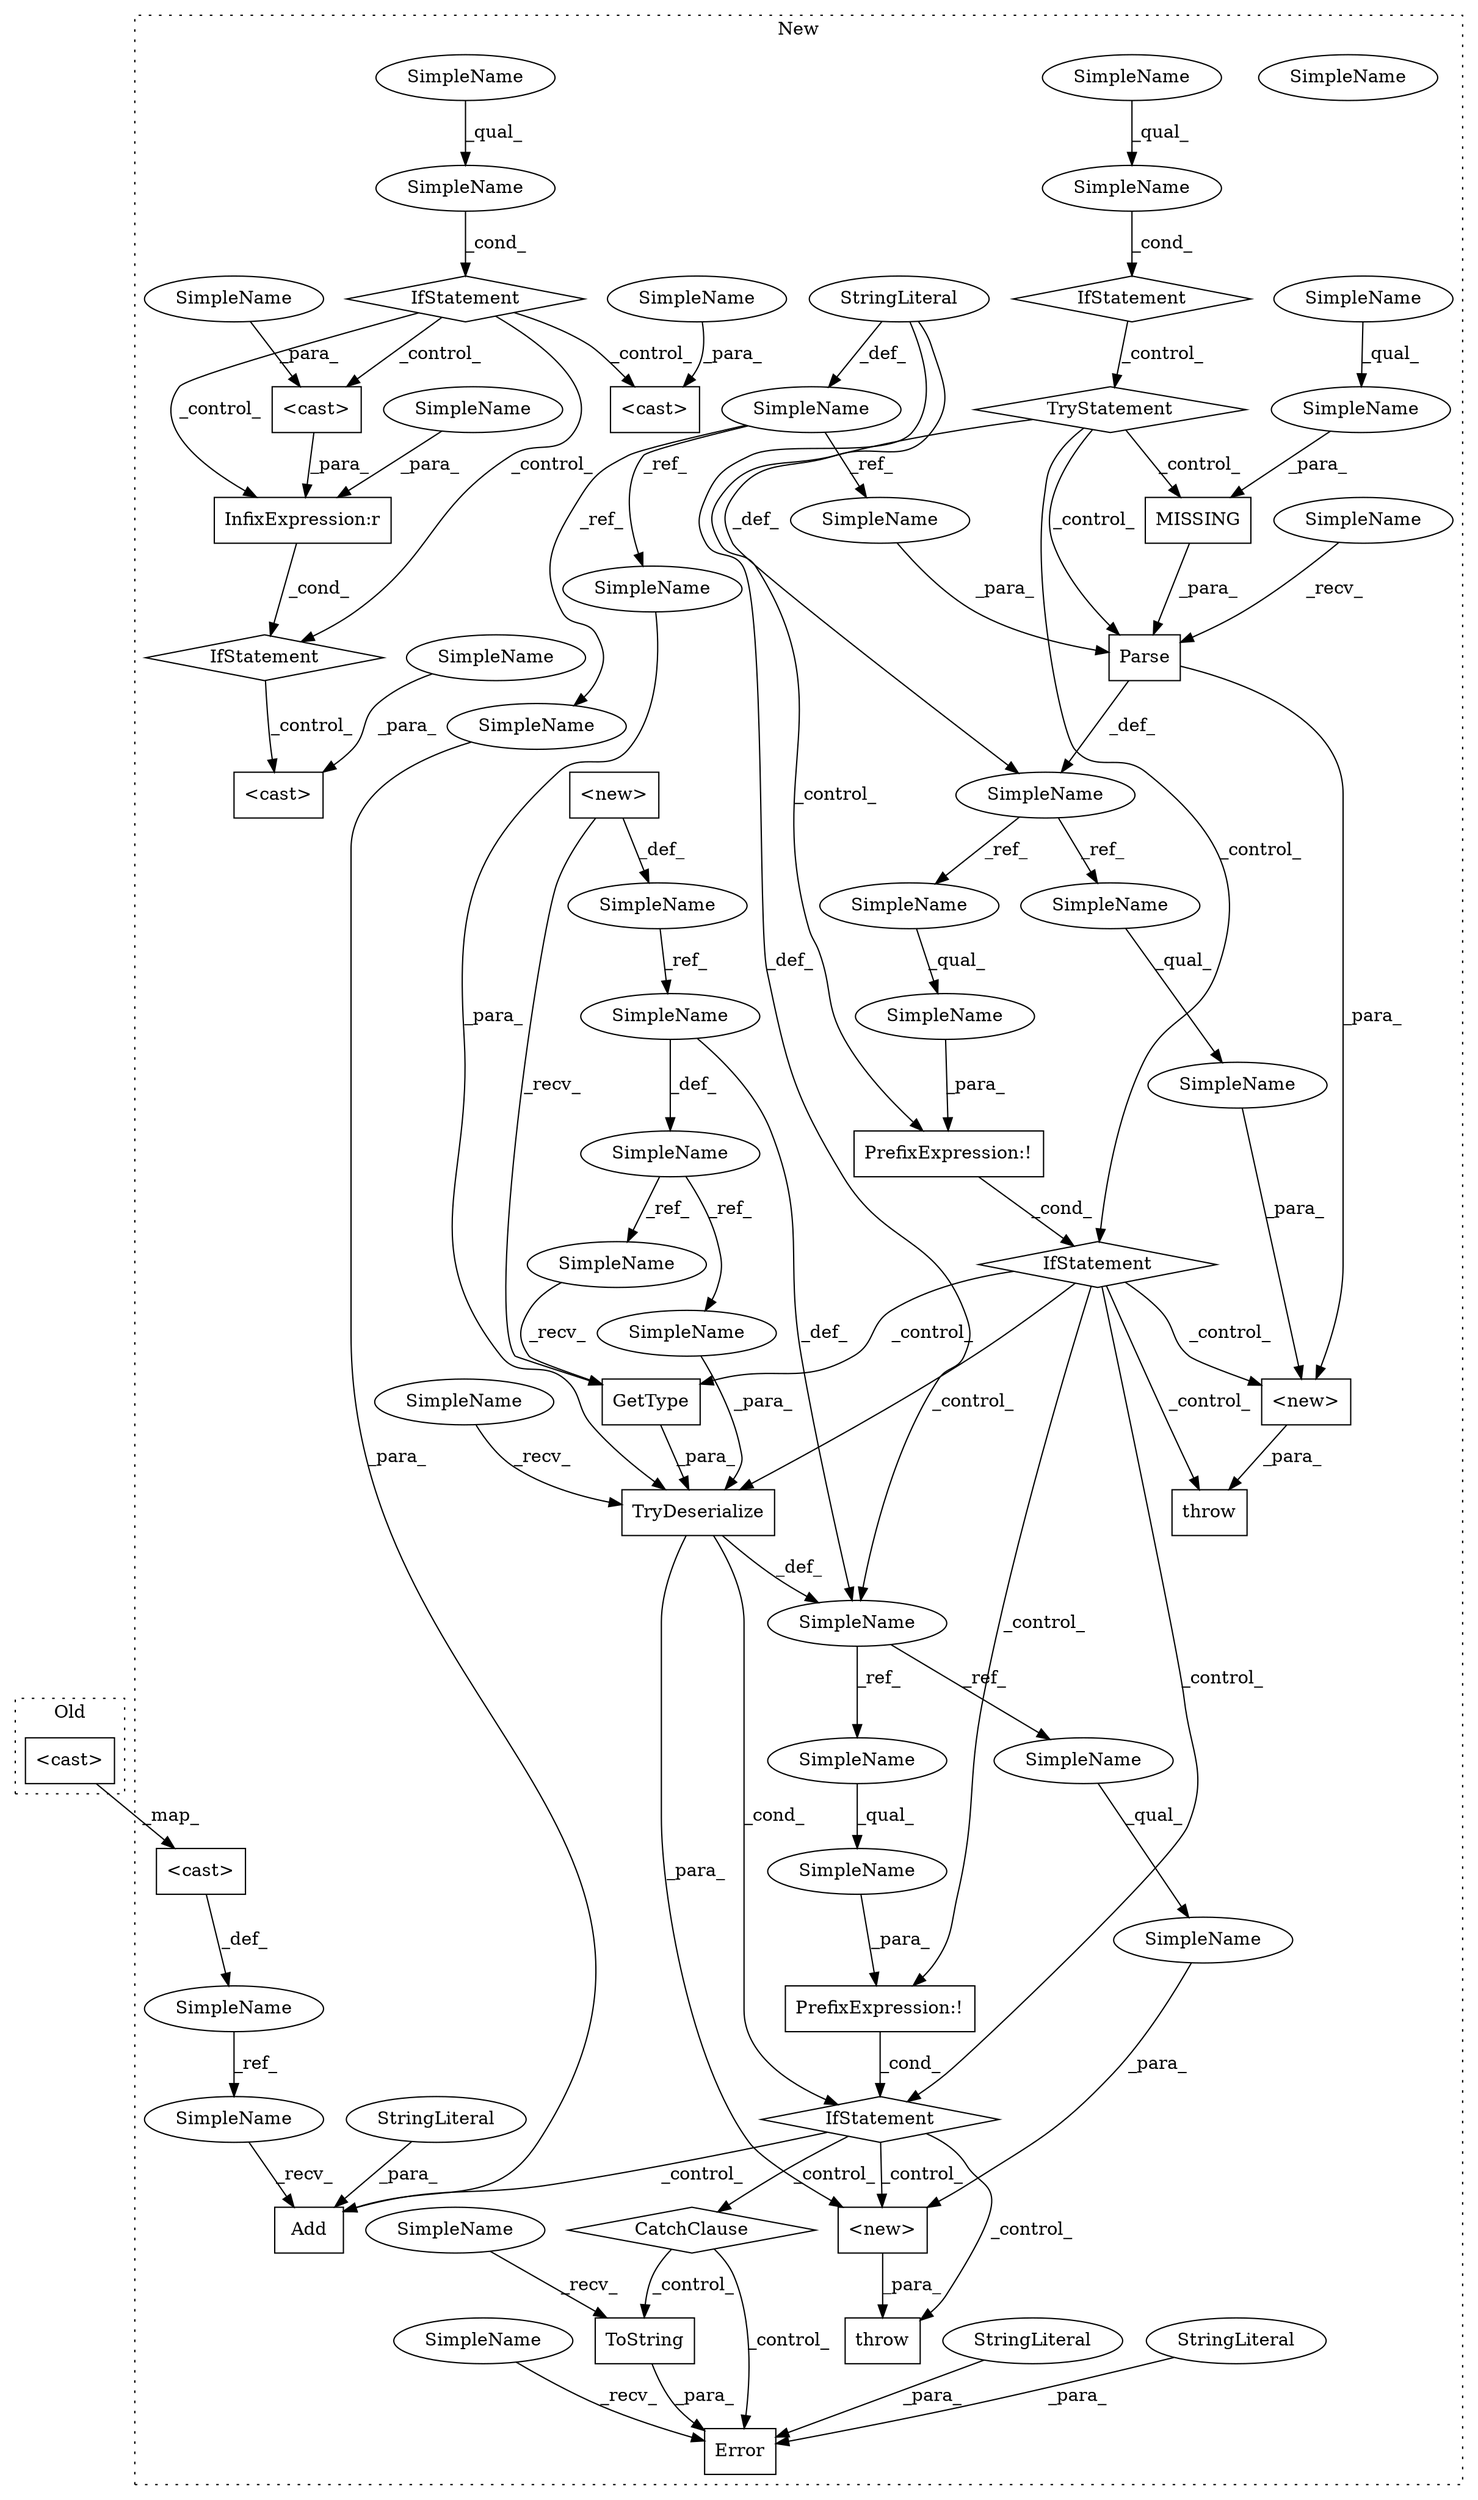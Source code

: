 digraph G {
subgraph cluster0 {
1 [label="<cast>" a="11" s="33055" l="29" shape="box"];
label = "Old";
style="dotted";
}
subgraph cluster1 {
2 [label="<cast>" a="11" s="38975" l="29" shape="box"];
3 [label="<cast>" a="11" s="40262" l="29" shape="box"];
4 [label="InfixExpression:r" a="27" s="40240" l="-20" shape="box"];
5 [label="SimpleName" a="42" s="40220" l="12" shape="ellipse"];
6 [label="IfStatement" a="25" s="40182,-1" l="-40183,40263" shape="diamond"];
7 [label="<cast>" a="11" s="39950" l="29" shape="box"];
8 [label="Add" a="32" s="39600,39616" l="4,1" shape="box"];
9 [label="<cast>" a="11" s="40186" l="29" shape="box"];
10 [label="SimpleName" a="42" s="38962" l="10" shape="ellipse"];
11 [label="StringLiteral" a="45" s="39604" l="6" shape="ellipse"];
12 [label="SimpleName" a="42" s="39902" l="12" shape="ellipse"];
13 [label="IfStatement" a="25" s="39898,39914" l="4,14" shape="diamond"];
14 [label="SimpleName" a="42" s="38910" l="4" shape="ellipse"];
15 [label="IfStatement" a="25" s="39223,39239" l="4,26" shape="diamond"];
16 [label="TryStatement" a="54" s="39082" l="20" shape="diamond"];
17 [label="PrefixExpression:!" a="38" s="39227" l="1" shape="box"];
18 [label="PrefixExpression:!" a="38" s="39482" l="1" shape="box"];
19 [label="CatchClause" a="12" s="39653,39671" l="7,18" shape="diamond"];
20 [label="ToString" a="32" s="39798" l="10" shape="box"];
21 [label="TryDeserialize" a="32" s="39412,39455" l="15,1" shape="box"];
22 [label="Parse" a="32" s="39150,39200" l="6,1" shape="box"];
23 [label="throw" a="53" s="39265" l="6" shape="box"];
24 [label="IfStatement" a="25" s="39034,39050" l="4,14" shape="diamond"];
25 [label="SimpleName" a="42" s="39038" l="12" shape="ellipse"];
26 [label="throw" a="53" s="39520" l="6" shape="box"];
27 [label="SimpleName" a="42" s="39133" l="1" shape="ellipse"];
28 [label="SimpleName" a="42" s="39291" l="19" shape="ellipse"];
29 [label="SimpleName" a="42" s="39396" l="1" shape="ellipse"];
30 [label="SimpleName" a="42" s="39483" l="11" shape="ellipse"];
31 [label="SimpleName" a="42" s="39546" l="19" shape="ellipse"];
32 [label="<new>" a="14" s="39526,39565" l="20,1" shape="box"];
33 [label="Error" a="32" s="39715,39808" l="6,1" shape="box"];
34 [label="IfStatement" a="25" s="39478,39494" l="4,26" shape="diamond"];
35 [label="SimpleName" a="42" s="39137" l="12" shape="ellipse"];
36 [label="SimpleName" a="42" s="39341" l="3" shape="ellipse"];
37 [label="SimpleName" a="42" s="39180" l="9" shape="ellipse"];
38 [label="MISSING" a="32" s="-1,39189" l="39181,1" shape="box"];
39 [label="SimpleName" a="42" s="39400" l="11" shape="ellipse"];
40 [label="SimpleName" a="42" s="38826" l="27" shape="ellipse"];
41 [label="SimpleName" a="42" s="39228" l="11" shape="ellipse"];
42 [label="<new>" a="14" s="39271,39310" l="20,1" shape="box"];
43 [label="StringLiteral" a="45" s="39757" l="37" shape="ellipse"];
44 [label="<new>" a="14" s="38856" l="33" shape="box"];
45 [label="StringLiteral" a="45" s="38917" l="4" shape="ellipse"];
46 [label="StringLiteral" a="45" s="39721" l="34" shape="ellipse"];
47 [label="GetType" a="32" s="39437" l="9" shape="box"];
48 [label="SimpleName" a="42" s="39452" l="3" shape="ellipse"];
49 [label="SimpleName" a="42" s="39433" l="3" shape="ellipse"];
50 [label="SimpleName" a="42" s="40220" l="12" shape="ellipse"];
51 [label="SimpleName" a="42" s="39796" l="1" shape="ellipse"];
52 [label="SimpleName" a="42" s="39347" l="27" shape="ellipse"];
53 [label="SimpleName" a="42" s="39902" l="4" shape="ellipse"];
54 [label="SimpleName" a="42" s="39038" l="4" shape="ellipse"];
55 [label="SimpleName" a="42" s="39180" l="4" shape="ellipse"];
56 [label="SimpleName" a="42" s="39546" l="1" shape="ellipse"];
57 [label="SimpleName" a="42" s="39483" l="1" shape="ellipse"];
58 [label="SimpleName" a="42" s="39228" l="1" shape="ellipse"];
59 [label="SimpleName" a="42" s="39291" l="1" shape="ellipse"];
60 [label="SimpleName" a="42" s="39979" l="3" shape="ellipse"];
61 [label="SimpleName" a="42" s="40215" l="3" shape="ellipse"];
62 [label="SimpleName" a="42" s="40291" l="3" shape="ellipse"];
63 [label="SimpleName" a="42" s="39589" l="10" shape="ellipse"];
64 [label="SimpleName" a="42" s="39711" l="3" shape="ellipse"];
65 [label="SimpleName" a="42" s="39196" l="4" shape="ellipse"];
66 [label="SimpleName" a="42" s="39427" l="4" shape="ellipse"];
67 [label="SimpleName" a="42" s="39612" l="4" shape="ellipse"];
label = "New";
style="dotted";
}
1 -> 2 [label="_map_"];
2 -> 10 [label="_def_"];
4 -> 6 [label="_cond_"];
6 -> 3 [label="_control_"];
9 -> 4 [label="_para_"];
10 -> 63 [label="_ref_"];
11 -> 8 [label="_para_"];
12 -> 13 [label="_cond_"];
13 -> 9 [label="_control_"];
13 -> 4 [label="_control_"];
13 -> 7 [label="_control_"];
13 -> 6 [label="_control_"];
14 -> 67 [label="_ref_"];
14 -> 65 [label="_ref_"];
14 -> 66 [label="_ref_"];
15 -> 47 [label="_control_"];
15 -> 18 [label="_control_"];
15 -> 34 [label="_control_"];
15 -> 23 [label="_control_"];
15 -> 42 [label="_control_"];
15 -> 21 [label="_control_"];
16 -> 15 [label="_control_"];
16 -> 17 [label="_control_"];
16 -> 22 [label="_control_"];
16 -> 38 [label="_control_"];
17 -> 15 [label="_cond_"];
18 -> 34 [label="_cond_"];
19 -> 20 [label="_control_"];
19 -> 33 [label="_control_"];
20 -> 33 [label="_para_"];
21 -> 29 [label="_def_"];
21 -> 32 [label="_para_"];
21 -> 34 [label="_cond_"];
22 -> 27 [label="_def_"];
22 -> 42 [label="_para_"];
24 -> 16 [label="_control_"];
25 -> 24 [label="_cond_"];
27 -> 59 [label="_ref_"];
27 -> 58 [label="_ref_"];
28 -> 42 [label="_para_"];
29 -> 57 [label="_ref_"];
29 -> 56 [label="_ref_"];
30 -> 18 [label="_para_"];
31 -> 32 [label="_para_"];
32 -> 26 [label="_para_"];
34 -> 19 [label="_control_"];
34 -> 32 [label="_control_"];
34 -> 26 [label="_control_"];
34 -> 8 [label="_control_"];
35 -> 22 [label="_recv_"];
36 -> 48 [label="_ref_"];
36 -> 49 [label="_ref_"];
37 -> 38 [label="_para_"];
38 -> 22 [label="_para_"];
39 -> 21 [label="_recv_"];
40 -> 52 [label="_ref_"];
41 -> 17 [label="_para_"];
42 -> 23 [label="_para_"];
43 -> 33 [label="_para_"];
44 -> 47 [label="_recv_"];
44 -> 40 [label="_def_"];
45 -> 27 [label="_def_"];
45 -> 14 [label="_def_"];
45 -> 29 [label="_def_"];
46 -> 33 [label="_para_"];
47 -> 21 [label="_para_"];
48 -> 21 [label="_para_"];
49 -> 47 [label="_recv_"];
50 -> 4 [label="_para_"];
51 -> 20 [label="_recv_"];
52 -> 36 [label="_def_"];
52 -> 29 [label="_def_"];
53 -> 12 [label="_qual_"];
54 -> 25 [label="_qual_"];
55 -> 37 [label="_qual_"];
56 -> 31 [label="_qual_"];
57 -> 30 [label="_qual_"];
58 -> 41 [label="_qual_"];
59 -> 28 [label="_qual_"];
60 -> 7 [label="_para_"];
61 -> 9 [label="_para_"];
62 -> 3 [label="_para_"];
63 -> 8 [label="_recv_"];
64 -> 33 [label="_recv_"];
65 -> 22 [label="_para_"];
66 -> 21 [label="_para_"];
67 -> 8 [label="_para_"];
}